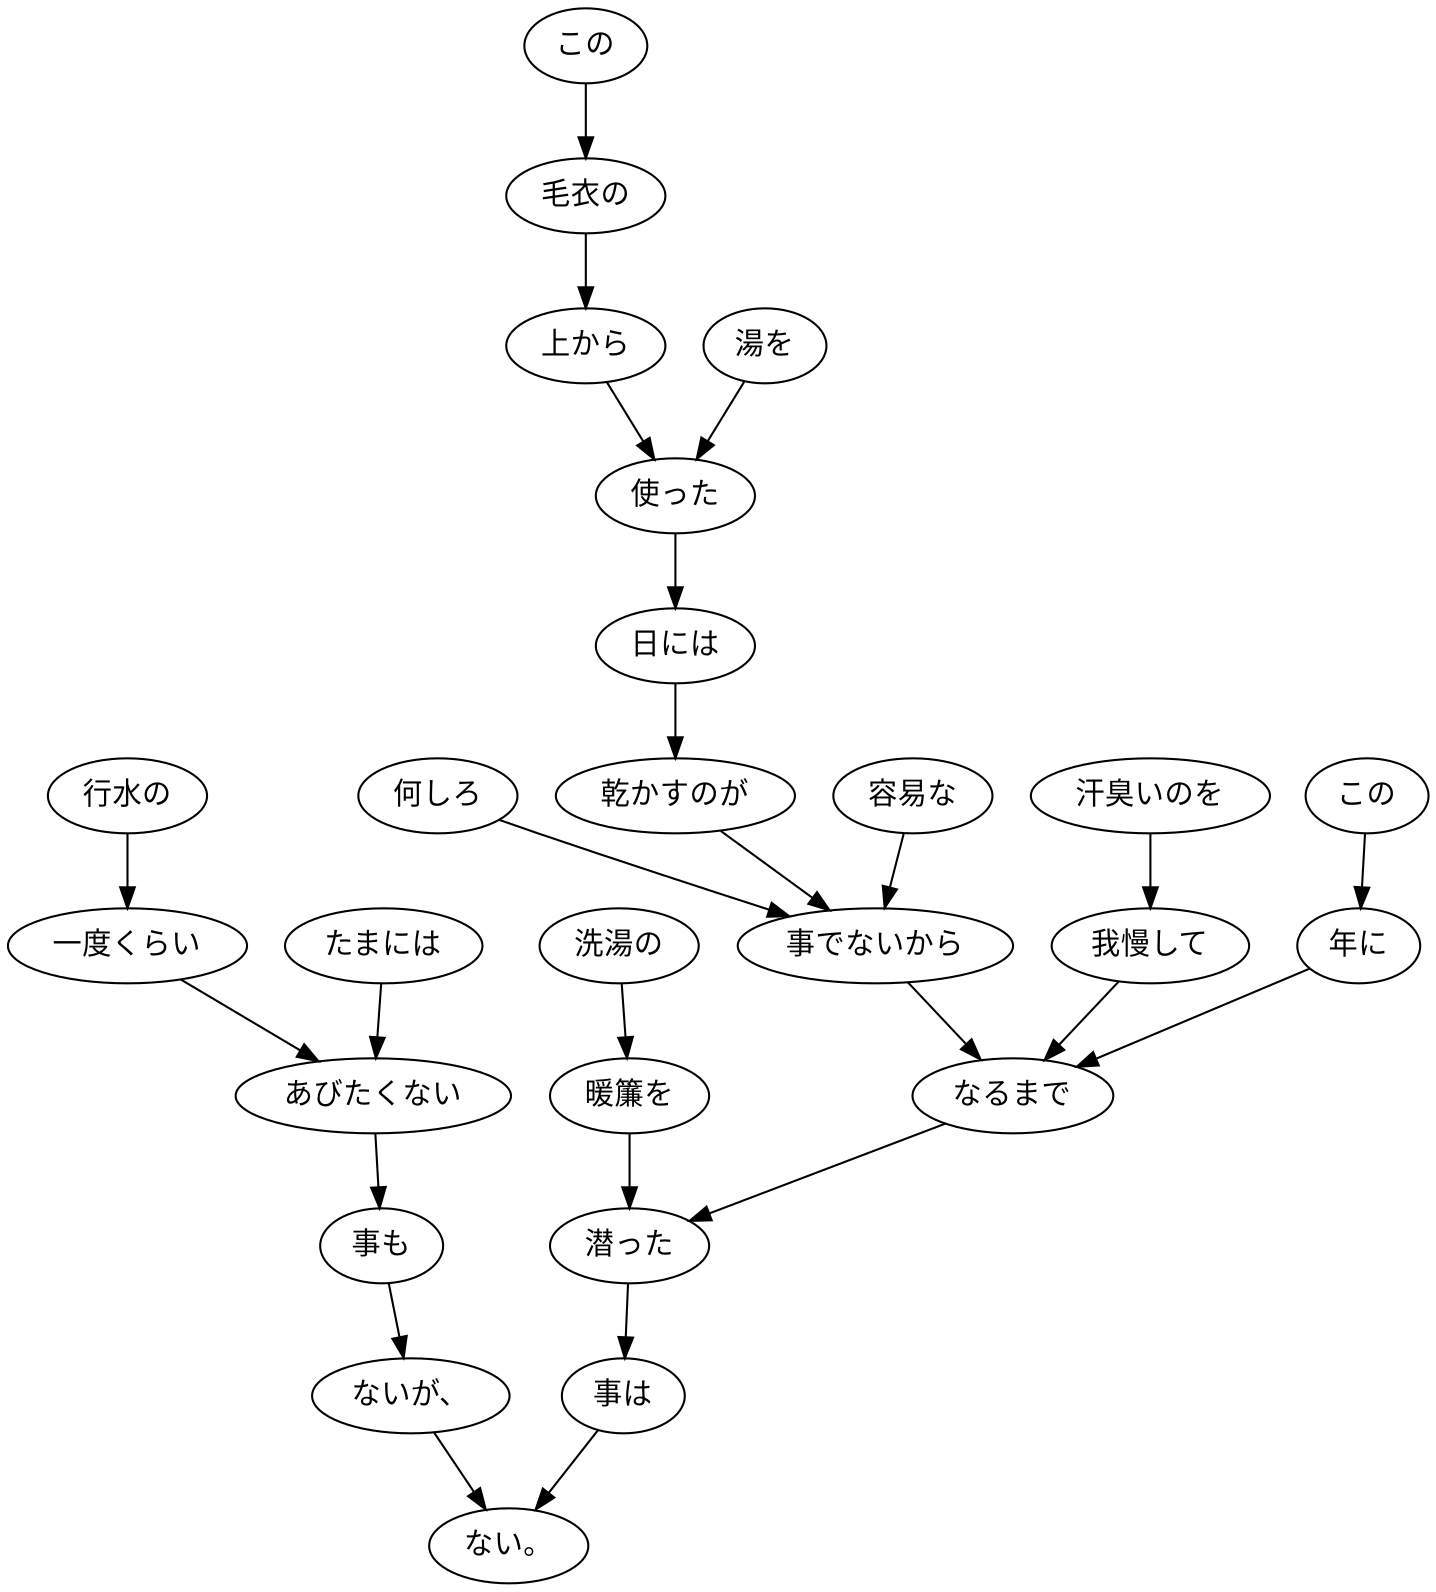 digraph graph3362 {
	node0 [label="たまには"];
	node1 [label="行水の"];
	node2 [label="一度くらい"];
	node3 [label="あびたくない"];
	node4 [label="事も"];
	node5 [label="ないが、"];
	node6 [label="何しろ"];
	node7 [label="この"];
	node8 [label="毛衣の"];
	node9 [label="上から"];
	node10 [label="湯を"];
	node11 [label="使った"];
	node12 [label="日には"];
	node13 [label="乾かすのが"];
	node14 [label="容易な"];
	node15 [label="事でないから"];
	node16 [label="汗臭いのを"];
	node17 [label="我慢して"];
	node18 [label="この"];
	node19 [label="年に"];
	node20 [label="なるまで"];
	node21 [label="洗湯の"];
	node22 [label="暖簾を"];
	node23 [label="潜った"];
	node24 [label="事は"];
	node25 [label="ない。"];
	node0 -> node3;
	node1 -> node2;
	node2 -> node3;
	node3 -> node4;
	node4 -> node5;
	node5 -> node25;
	node6 -> node15;
	node7 -> node8;
	node8 -> node9;
	node9 -> node11;
	node10 -> node11;
	node11 -> node12;
	node12 -> node13;
	node13 -> node15;
	node14 -> node15;
	node15 -> node20;
	node16 -> node17;
	node17 -> node20;
	node18 -> node19;
	node19 -> node20;
	node20 -> node23;
	node21 -> node22;
	node22 -> node23;
	node23 -> node24;
	node24 -> node25;
}
